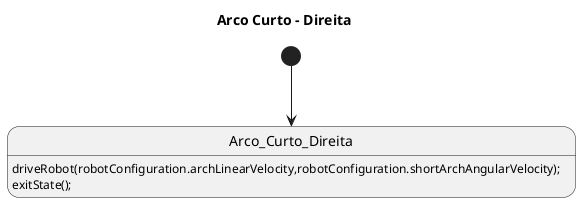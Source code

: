 @startuml
title Arco Curto - Direita

[*] --> Arco_Curto_Direita

/'
' Descrições
'/

Arco_Curto_Direita : driveRobot(robotConfiguration.archLinearVelocity,robotConfiguration.shortArchAngularVelocity);
Arco_Curto_Direita : exitState();
@enduml